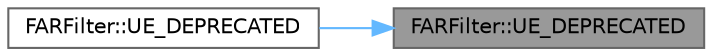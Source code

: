 digraph "FARFilter::UE_DEPRECATED"
{
 // INTERACTIVE_SVG=YES
 // LATEX_PDF_SIZE
  bgcolor="transparent";
  edge [fontname=Helvetica,fontsize=10,labelfontname=Helvetica,labelfontsize=10];
  node [fontname=Helvetica,fontsize=10,shape=box,height=0.2,width=0.4];
  rankdir="RL";
  Node1 [id="Node000001",label="FARFilter::UE_DEPRECATED",height=0.2,width=0.4,color="gray40", fillcolor="grey60", style="filled", fontcolor="black",tooltip="Deprecated."];
  Node1 -> Node2 [id="edge1_Node000001_Node000002",dir="back",color="steelblue1",style="solid",tooltip=" "];
  Node2 [id="Node000002",label="FARFilter::UE_DEPRECATED",height=0.2,width=0.4,color="grey40", fillcolor="white", style="filled",URL="$d1/d79/structFARFilter.html#a9b6c57d23945fc5be0d760ad8d1f409e",tooltip="Deprecated."];
}
